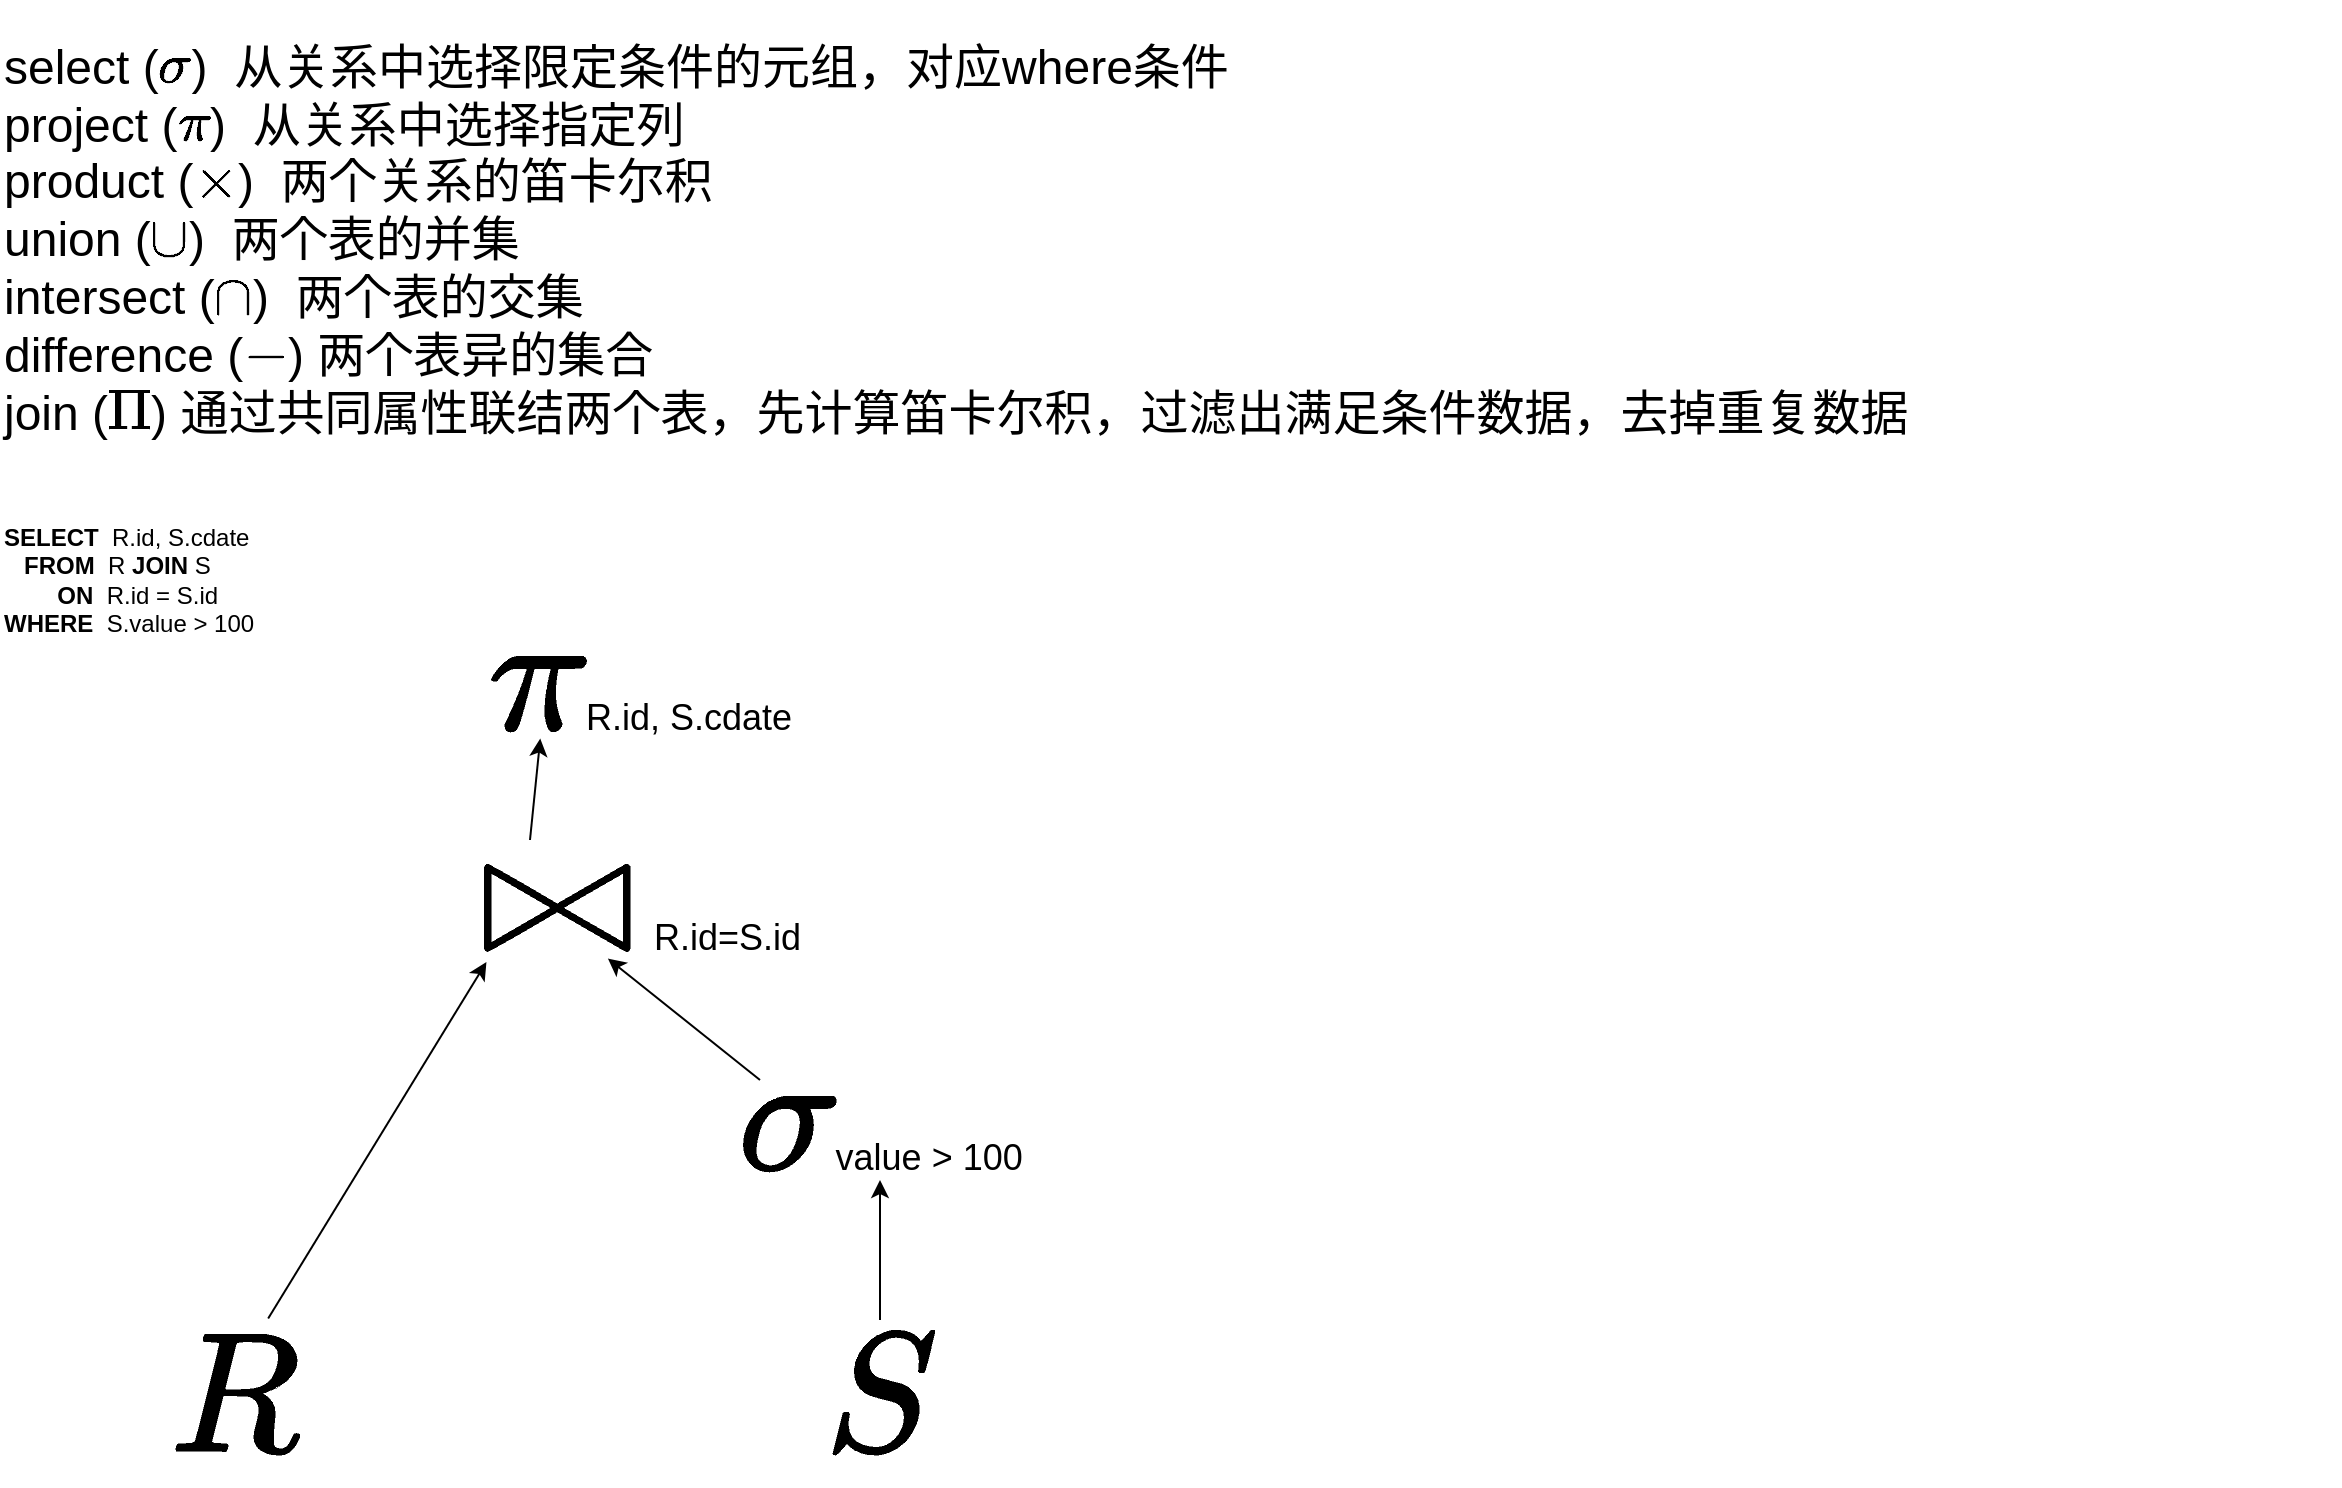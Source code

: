 <mxfile version="21.1.4" type="github">
  <diagram name="基本概念" id="AZTZRx74pj3jYieRCADd">
    <mxGraphModel dx="1076" dy="666" grid="1" gridSize="10" guides="1" tooltips="1" connect="1" arrows="1" fold="1" page="1" pageScale="1" pageWidth="827" pageHeight="1169" math="1" shadow="0">
      <root>
        <mxCell id="0" />
        <mxCell id="1" parent="0" />
        <mxCell id="rRFdQ_skFhBrsX-KUEJw-1" value="&lt;font style=&quot;font-size: 24px;&quot;&gt;select (`sigma`)&amp;nbsp; 从关系中选择限定条件的元组，对应where条件&lt;br&gt;project (`pi`)&amp;nbsp; 从关系中选择指定列&lt;br&gt;product (`xx`)&amp;nbsp; 两个关系的笛卡尔积&lt;br&gt;union (`uu`)&amp;nbsp; 两个表的并集&lt;br&gt;intersect (`nn`)&amp;nbsp; 两个表的交集&lt;br&gt;difference (`-`) 两个表异的集合&lt;br&gt;join (`Pi`) 通过共同属性联结两个表，先计算笛卡尔积，过滤出满足条件数据，去掉重复数据&lt;br&gt;&lt;/font&gt;" style="text;html=1;strokeColor=none;fillColor=none;align=left;verticalAlign=middle;whiteSpace=wrap;rounded=0;" vertex="1" parent="1">
          <mxGeometry x="60" y="30" width="1170" height="240" as="geometry" />
        </mxCell>
        <mxCell id="rRFdQ_skFhBrsX-KUEJw-2" value="&lt;font style=&quot;font-size: 72px;&quot;&gt;`sigma`&lt;/font&gt;&lt;font style=&quot;font-size: 18px;&quot;&gt;value &amp;gt; 100&lt;/font&gt;" style="text;html=1;strokeColor=none;fillColor=none;align=center;verticalAlign=middle;whiteSpace=wrap;rounded=0;labelPosition=center;verticalLabelPosition=middle;" vertex="1" parent="1">
          <mxGeometry x="380" y="560" width="240" height="60" as="geometry" />
        </mxCell>
        <mxCell id="rRFdQ_skFhBrsX-KUEJw-3" value="&lt;font style=&quot;font-size: 72px;&quot;&gt;`pi`&lt;/font&gt;&lt;font style=&quot;font-size: 18px;&quot;&gt;R.id, S.cdate&lt;/font&gt;" style="text;html=1;strokeColor=none;fillColor=none;align=center;verticalAlign=middle;whiteSpace=wrap;rounded=0;labelPosition=center;verticalLabelPosition=middle;" vertex="1" parent="1">
          <mxGeometry x="290" y="340" width="180" height="60" as="geometry" />
        </mxCell>
        <mxCell id="rRFdQ_skFhBrsX-KUEJw-4" value="&lt;font style=&quot;font-size: 72px;&quot;&gt;\(\Join\)&lt;/font&gt;&lt;font style=&quot;font-size: 18px;&quot;&gt;&amp;nbsp; R.id=S.id&lt;/font&gt;" style="text;html=1;strokeColor=none;fillColor=none;align=center;verticalAlign=middle;whiteSpace=wrap;rounded=0;labelPosition=center;verticalLabelPosition=middle;" vertex="1" parent="1">
          <mxGeometry x="270" y="450" width="220" height="60" as="geometry" />
        </mxCell>
        <mxCell id="rRFdQ_skFhBrsX-KUEJw-5" value="&lt;div style=&quot;&quot;&gt;&lt;span style=&quot;background-color: initial;&quot;&gt;&lt;b style=&quot;&quot;&gt;SELECT&amp;nbsp; &lt;/b&gt;R.id, S.cdate&lt;/span&gt;&lt;/div&gt;&lt;div style=&quot;&quot;&gt;&lt;span style=&quot;background-color: initial;&quot;&gt;&amp;nbsp; &amp;nbsp;&lt;b&gt;FROM&amp;nbsp; &lt;/b&gt;R &lt;b&gt;JOIN &lt;/b&gt;S&lt;/span&gt;&lt;/div&gt;&lt;div style=&quot;&quot;&gt;&lt;span style=&quot;background-color: initial;&quot;&gt;&amp;nbsp; &amp;nbsp; &amp;nbsp; &amp;nbsp; &lt;b&gt;ON&amp;nbsp; &lt;/b&gt;R.id = S.id&lt;/span&gt;&lt;/div&gt;&lt;div style=&quot;&quot;&gt;&lt;span style=&quot;background-color: initial;&quot;&gt;&lt;b style=&quot;&quot;&gt;WHERE&amp;nbsp; &lt;/b&gt;S.value &amp;gt; 100&lt;/span&gt;&lt;/div&gt;" style="text;html=1;strokeColor=none;fillColor=none;align=left;verticalAlign=middle;whiteSpace=wrap;rounded=0;" vertex="1" parent="1">
          <mxGeometry x="60" y="280" width="170" height="80" as="geometry" />
        </mxCell>
        <mxCell id="rRFdQ_skFhBrsX-KUEJw-6" value="&lt;font style=&quot;font-size: 72px;&quot;&gt;`S`&lt;/font&gt;" style="text;html=1;strokeColor=none;fillColor=none;align=center;verticalAlign=middle;whiteSpace=wrap;rounded=0;labelPosition=center;verticalLabelPosition=middle;" vertex="1" parent="1">
          <mxGeometry x="410" y="690" width="180" height="80" as="geometry" />
        </mxCell>
        <mxCell id="rRFdQ_skFhBrsX-KUEJw-7" value="&lt;font style=&quot;font-size: 72px;&quot;&gt;`R`&lt;/font&gt;" style="text;html=1;strokeColor=none;fillColor=none;align=center;verticalAlign=middle;whiteSpace=wrap;rounded=0;labelPosition=center;verticalLabelPosition=middle;" vertex="1" parent="1">
          <mxGeometry x="100" y="690" width="155" height="80" as="geometry" />
        </mxCell>
        <mxCell id="rRFdQ_skFhBrsX-KUEJw-8" value="" style="endArrow=classic;html=1;rounded=0;exitX=0.607;exitY=-0.009;exitDx=0;exitDy=0;entryX=0.151;entryY=1.017;entryDx=0;entryDy=0;entryPerimeter=0;exitPerimeter=0;" edge="1" parent="1" source="rRFdQ_skFhBrsX-KUEJw-7" target="rRFdQ_skFhBrsX-KUEJw-4">
          <mxGeometry width="50" height="50" relative="1" as="geometry">
            <mxPoint x="350" y="670" as="sourcePoint" />
            <mxPoint x="400" y="620" as="targetPoint" />
          </mxGeometry>
        </mxCell>
        <mxCell id="rRFdQ_skFhBrsX-KUEJw-9" value="" style="endArrow=classic;html=1;rounded=0;exitX=0.5;exitY=0;exitDx=0;exitDy=0;" edge="1" parent="1" source="rRFdQ_skFhBrsX-KUEJw-6" target="rRFdQ_skFhBrsX-KUEJw-2">
          <mxGeometry width="50" height="50" relative="1" as="geometry">
            <mxPoint x="204" y="699" as="sourcePoint" />
            <mxPoint x="317" y="523" as="targetPoint" />
          </mxGeometry>
        </mxCell>
        <mxCell id="rRFdQ_skFhBrsX-KUEJw-10" value="" style="endArrow=classic;html=1;rounded=0;entryX=0.427;entryY=0.988;entryDx=0;entryDy=0;entryPerimeter=0;" edge="1" parent="1" target="rRFdQ_skFhBrsX-KUEJw-4">
          <mxGeometry width="50" height="50" relative="1" as="geometry">
            <mxPoint x="440" y="570" as="sourcePoint" />
            <mxPoint x="510" y="630" as="targetPoint" />
          </mxGeometry>
        </mxCell>
        <mxCell id="rRFdQ_skFhBrsX-KUEJw-11" value="" style="endArrow=classic;html=1;rounded=0;exitX=0.25;exitY=0;exitDx=0;exitDy=0;entryX=0.223;entryY=0.988;entryDx=0;entryDy=0;entryPerimeter=0;" edge="1" parent="1" source="rRFdQ_skFhBrsX-KUEJw-4" target="rRFdQ_skFhBrsX-KUEJw-3">
          <mxGeometry width="50" height="50" relative="1" as="geometry">
            <mxPoint x="204" y="699" as="sourcePoint" />
            <mxPoint x="313" y="521" as="targetPoint" />
          </mxGeometry>
        </mxCell>
      </root>
    </mxGraphModel>
  </diagram>
</mxfile>
